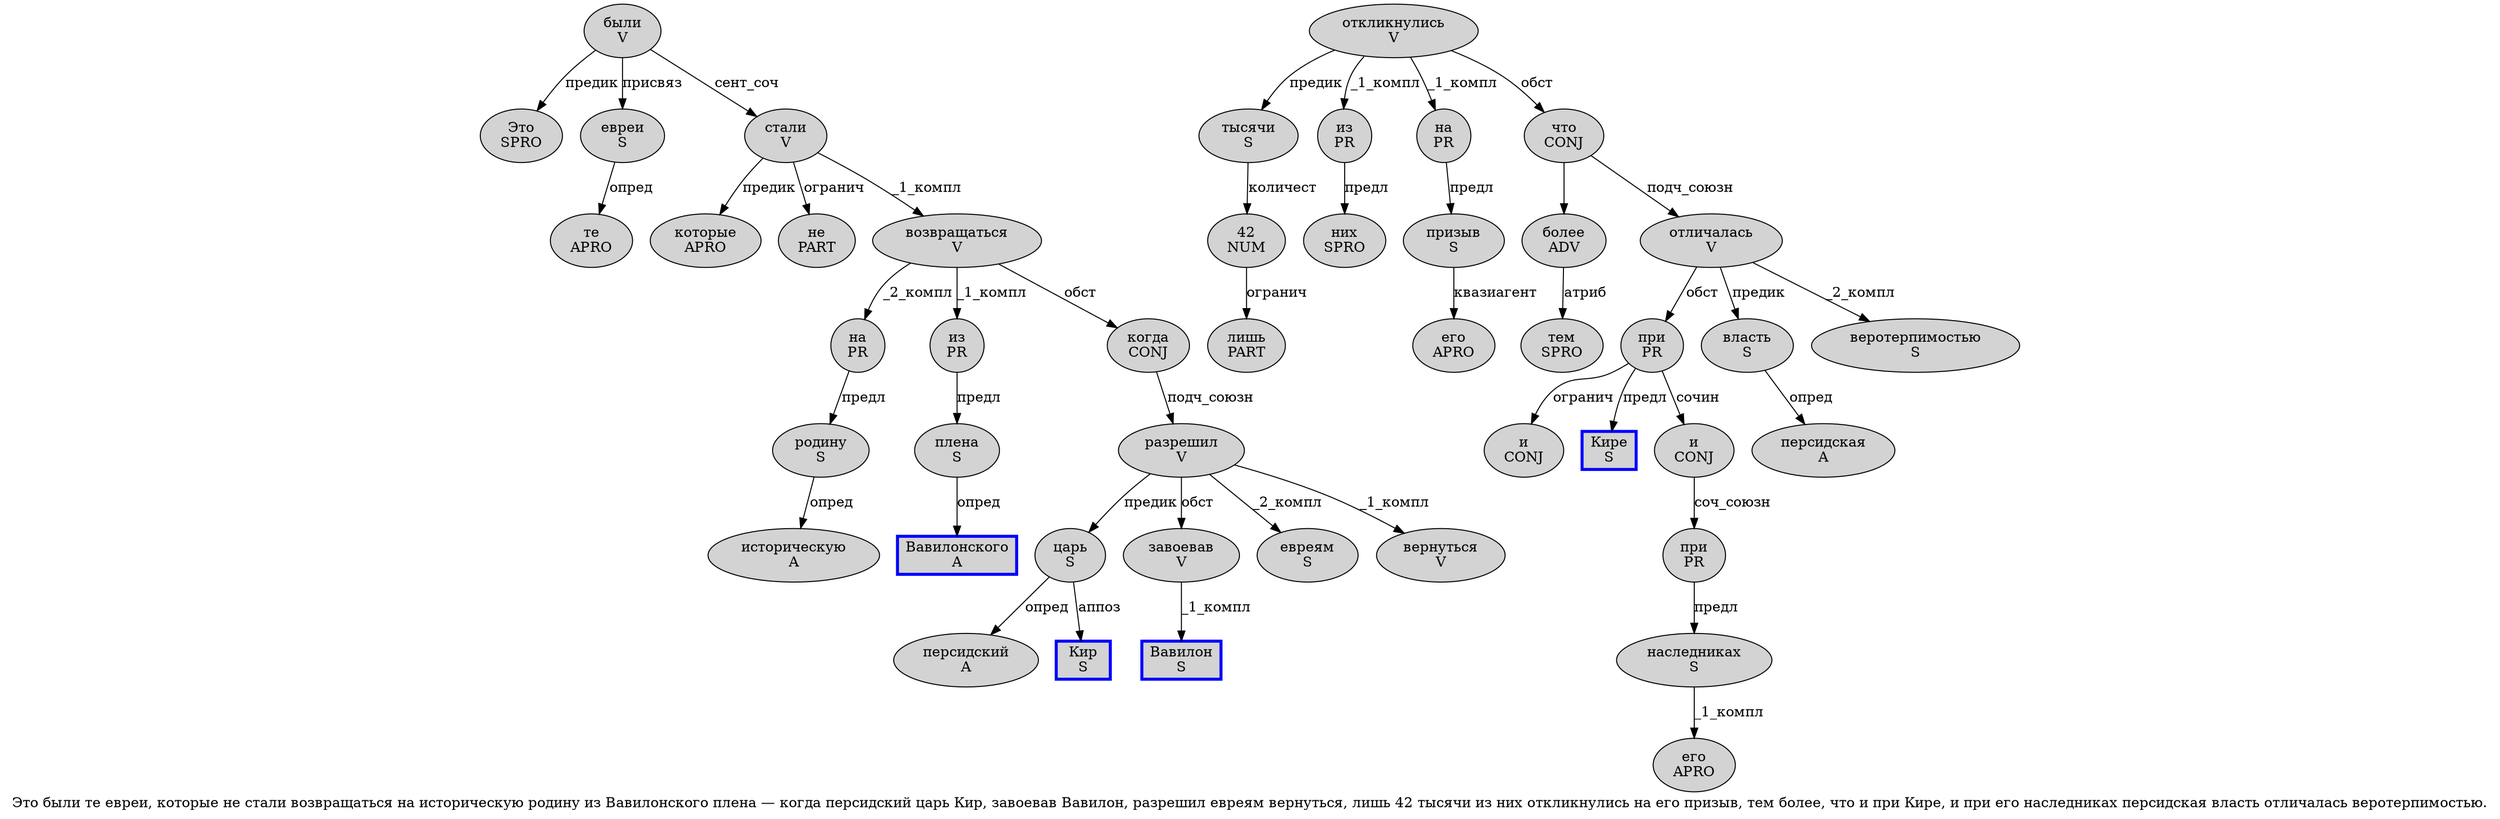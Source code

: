 digraph SENTENCE_402 {
	graph [label="Это были те евреи, которые не стали возвращаться на историческую родину из Вавилонского плена — когда персидский царь Кир, завоевав Вавилон, разрешил евреям вернуться, лишь 42 тысячи из них откликнулись на его призыв, тем более, что и при Кире, и при его наследниках персидская власть отличалась веротерпимостью."]
	node [style=filled]
		0 [label="Это
SPRO" color="" fillcolor=lightgray penwidth=1 shape=ellipse]
		1 [label="были
V" color="" fillcolor=lightgray penwidth=1 shape=ellipse]
		2 [label="те
APRO" color="" fillcolor=lightgray penwidth=1 shape=ellipse]
		3 [label="евреи
S" color="" fillcolor=lightgray penwidth=1 shape=ellipse]
		5 [label="которые
APRO" color="" fillcolor=lightgray penwidth=1 shape=ellipse]
		6 [label="не
PART" color="" fillcolor=lightgray penwidth=1 shape=ellipse]
		7 [label="стали
V" color="" fillcolor=lightgray penwidth=1 shape=ellipse]
		8 [label="возвращаться
V" color="" fillcolor=lightgray penwidth=1 shape=ellipse]
		9 [label="на
PR" color="" fillcolor=lightgray penwidth=1 shape=ellipse]
		10 [label="историческую
A" color="" fillcolor=lightgray penwidth=1 shape=ellipse]
		11 [label="родину
S" color="" fillcolor=lightgray penwidth=1 shape=ellipse]
		12 [label="из
PR" color="" fillcolor=lightgray penwidth=1 shape=ellipse]
		13 [label="Вавилонского
A" color=blue fillcolor=lightgray penwidth=3 shape=box]
		14 [label="плена
S" color="" fillcolor=lightgray penwidth=1 shape=ellipse]
		16 [label="когда
CONJ" color="" fillcolor=lightgray penwidth=1 shape=ellipse]
		17 [label="персидский
A" color="" fillcolor=lightgray penwidth=1 shape=ellipse]
		18 [label="царь
S" color="" fillcolor=lightgray penwidth=1 shape=ellipse]
		19 [label="Кир
S" color=blue fillcolor=lightgray penwidth=3 shape=box]
		21 [label="завоевав
V" color="" fillcolor=lightgray penwidth=1 shape=ellipse]
		22 [label="Вавилон
S" color=blue fillcolor=lightgray penwidth=3 shape=box]
		24 [label="разрешил
V" color="" fillcolor=lightgray penwidth=1 shape=ellipse]
		25 [label="евреям
S" color="" fillcolor=lightgray penwidth=1 shape=ellipse]
		26 [label="вернуться
V" color="" fillcolor=lightgray penwidth=1 shape=ellipse]
		28 [label="лишь
PART" color="" fillcolor=lightgray penwidth=1 shape=ellipse]
		29 [label="42
NUM" color="" fillcolor=lightgray penwidth=1 shape=ellipse]
		30 [label="тысячи
S" color="" fillcolor=lightgray penwidth=1 shape=ellipse]
		31 [label="из
PR" color="" fillcolor=lightgray penwidth=1 shape=ellipse]
		32 [label="них
SPRO" color="" fillcolor=lightgray penwidth=1 shape=ellipse]
		33 [label="откликнулись
V" color="" fillcolor=lightgray penwidth=1 shape=ellipse]
		34 [label="на
PR" color="" fillcolor=lightgray penwidth=1 shape=ellipse]
		35 [label="его
APRO" color="" fillcolor=lightgray penwidth=1 shape=ellipse]
		36 [label="призыв
S" color="" fillcolor=lightgray penwidth=1 shape=ellipse]
		38 [label="тем
SPRO" color="" fillcolor=lightgray penwidth=1 shape=ellipse]
		39 [label="более
ADV" color="" fillcolor=lightgray penwidth=1 shape=ellipse]
		41 [label="что
CONJ" color="" fillcolor=lightgray penwidth=1 shape=ellipse]
		42 [label="и
CONJ" color="" fillcolor=lightgray penwidth=1 shape=ellipse]
		43 [label="при
PR" color="" fillcolor=lightgray penwidth=1 shape=ellipse]
		44 [label="Кире
S" color=blue fillcolor=lightgray penwidth=3 shape=box]
		46 [label="и
CONJ" color="" fillcolor=lightgray penwidth=1 shape=ellipse]
		47 [label="при
PR" color="" fillcolor=lightgray penwidth=1 shape=ellipse]
		48 [label="его
APRO" color="" fillcolor=lightgray penwidth=1 shape=ellipse]
		49 [label="наследниках
S" color="" fillcolor=lightgray penwidth=1 shape=ellipse]
		50 [label="персидская
A" color="" fillcolor=lightgray penwidth=1 shape=ellipse]
		51 [label="власть
S" color="" fillcolor=lightgray penwidth=1 shape=ellipse]
		52 [label="отличалась
V" color="" fillcolor=lightgray penwidth=1 shape=ellipse]
		53 [label="веротерпимостью
S" color="" fillcolor=lightgray penwidth=1 shape=ellipse]
			1 -> 0 [label="предик"]
			1 -> 3 [label="присвяз"]
			1 -> 7 [label="сент_соч"]
			3 -> 2 [label="опред"]
			41 -> 39
			41 -> 52 [label="подч_союзн"]
			16 -> 24 [label="подч_союзн"]
			30 -> 29 [label="количест"]
			31 -> 32 [label="предл"]
			49 -> 48 [label="_1_компл"]
			46 -> 47 [label="соч_союзн"]
			36 -> 35 [label="квазиагент"]
			51 -> 50 [label="опред"]
			21 -> 22 [label="_1_компл"]
			9 -> 11 [label="предл"]
			8 -> 9 [label="_2_компл"]
			8 -> 12 [label="_1_компл"]
			8 -> 16 [label="обст"]
			43 -> 42 [label="огранич"]
			43 -> 44 [label="предл"]
			43 -> 46 [label="сочин"]
			24 -> 18 [label="предик"]
			24 -> 21 [label="обст"]
			24 -> 25 [label="_2_компл"]
			24 -> 26 [label="_1_компл"]
			47 -> 49 [label="предл"]
			34 -> 36 [label="предл"]
			33 -> 30 [label="предик"]
			33 -> 31 [label="_1_компл"]
			33 -> 34 [label="_1_компл"]
			33 -> 41 [label="обст"]
			39 -> 38 [label="атриб"]
			11 -> 10 [label="опред"]
			7 -> 5 [label="предик"]
			7 -> 6 [label="огранич"]
			7 -> 8 [label="_1_компл"]
			18 -> 17 [label="опред"]
			18 -> 19 [label="аппоз"]
			52 -> 43 [label="обст"]
			52 -> 51 [label="предик"]
			52 -> 53 [label="_2_компл"]
			29 -> 28 [label="огранич"]
			12 -> 14 [label="предл"]
			14 -> 13 [label="опред"]
}